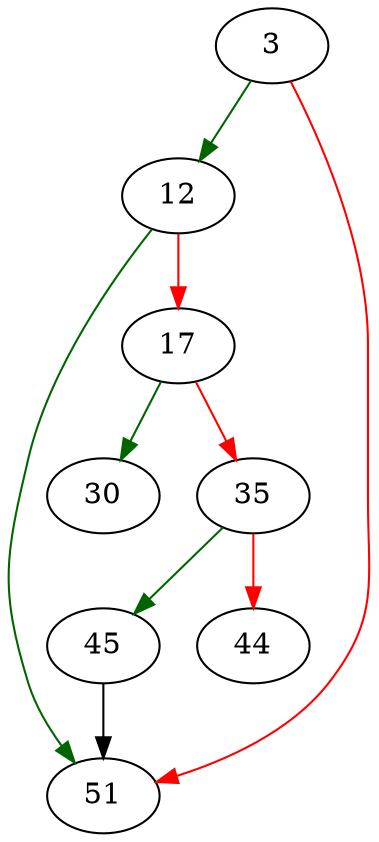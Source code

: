 strict digraph "do_move" {
	// Node definitions.
	3 [entry=true];
	12;
	51;
	17;
	30;
	35;
	45;
	44;

	// Edge definitions.
	3 -> 12 [
		color=darkgreen
		cond=true
	];
	3 -> 51 [
		color=red
		cond=false
	];
	12 -> 51 [
		color=darkgreen
		cond=true
	];
	12 -> 17 [
		color=red
		cond=false
	];
	17 -> 30 [
		color=darkgreen
		cond=true
	];
	17 -> 35 [
		color=red
		cond=false
	];
	35 -> 45 [
		color=darkgreen
		cond=true
	];
	35 -> 44 [
		color=red
		cond=false
	];
	45 -> 51;
}